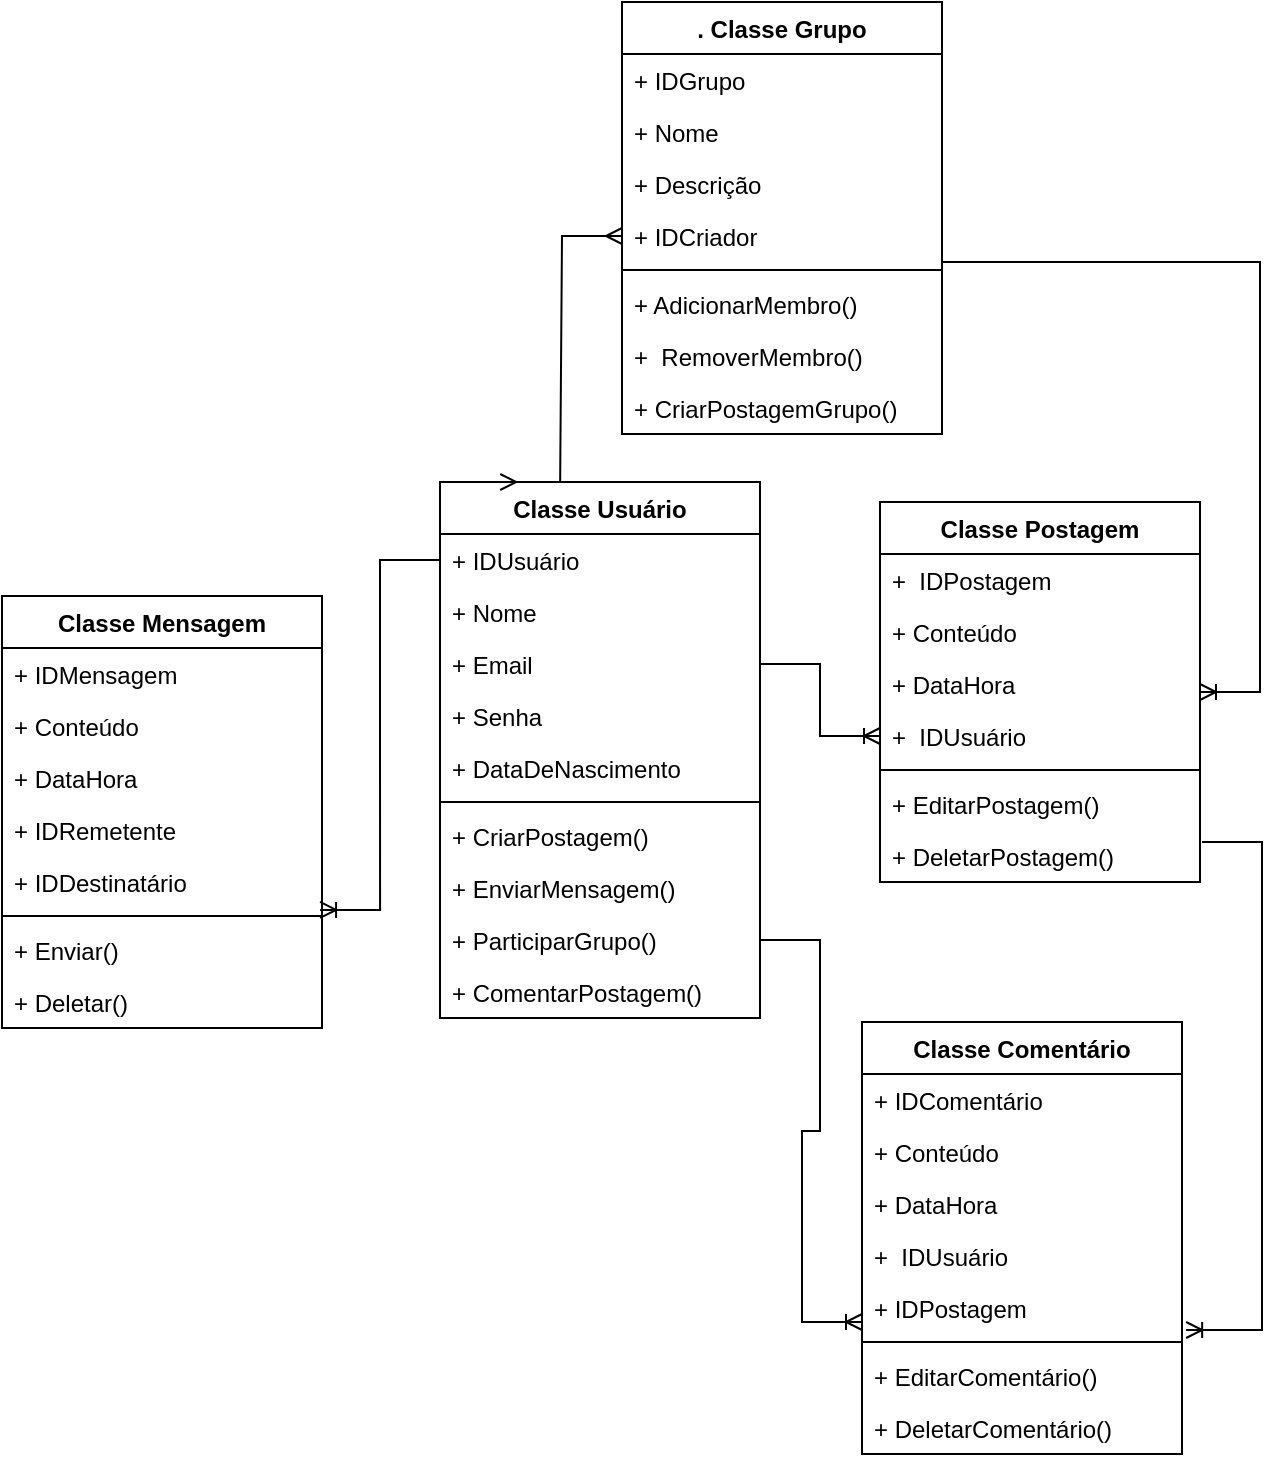 <mxfile version="24.2.0" type="github">
  <diagram name="Página-1" id="EF2kGfhIOe9jyI2xVP_A">
    <mxGraphModel dx="1434" dy="780" grid="1" gridSize="10" guides="1" tooltips="1" connect="1" arrows="1" fold="1" page="1" pageScale="1" pageWidth="827" pageHeight="1169" math="0" shadow="0">
      <root>
        <mxCell id="0" />
        <mxCell id="1" parent="0" />
        <mxCell id="2E2shXVuWT7ywbY4DWaI-1" value="&lt;font style=&quot;vertical-align: inherit;&quot;&gt;&lt;font style=&quot;vertical-align: inherit;&quot;&gt;&lt;font style=&quot;vertical-align: inherit;&quot;&gt;&lt;font style=&quot;vertical-align: inherit;&quot;&gt;&lt;font style=&quot;vertical-align: inherit;&quot;&gt;&lt;font style=&quot;vertical-align: inherit;&quot;&gt;Classe&amp;nbsp;Usuário&lt;/font&gt;&lt;/font&gt;&lt;/font&gt;&lt;/font&gt;&lt;/font&gt;&lt;/font&gt;" style="swimlane;fontStyle=1;align=center;verticalAlign=top;childLayout=stackLayout;horizontal=1;startSize=26;horizontalStack=0;resizeParent=1;resizeParentMax=0;resizeLast=0;collapsible=1;marginBottom=0;whiteSpace=wrap;html=1;" vertex="1" parent="1">
          <mxGeometry x="329" y="420" width="160" height="268" as="geometry" />
        </mxCell>
        <mxCell id="2E2shXVuWT7ywbY4DWaI-5" value="&lt;font style=&quot;vertical-align: inherit;&quot;&gt;&lt;font style=&quot;vertical-align: inherit;&quot;&gt;&lt;font style=&quot;vertical-align: inherit;&quot;&gt;&lt;font style=&quot;vertical-align: inherit;&quot;&gt;&lt;font style=&quot;vertical-align: inherit;&quot;&gt;&lt;font style=&quot;vertical-align: inherit;&quot;&gt;&lt;font style=&quot;vertical-align: inherit;&quot;&gt;&lt;font style=&quot;vertical-align: inherit;&quot;&gt;+ IDUsuário&lt;/font&gt;&lt;/font&gt;&lt;/font&gt;&lt;/font&gt;&lt;/font&gt;&lt;/font&gt;&lt;/font&gt;&lt;/font&gt;" style="text;strokeColor=none;fillColor=none;align=left;verticalAlign=top;spacingLeft=4;spacingRight=4;overflow=hidden;rotatable=0;points=[[0,0.5],[1,0.5]];portConstraint=eastwest;whiteSpace=wrap;html=1;" vertex="1" parent="2E2shXVuWT7ywbY4DWaI-1">
          <mxGeometry y="26" width="160" height="26" as="geometry" />
        </mxCell>
        <mxCell id="2E2shXVuWT7ywbY4DWaI-6" value="&lt;font style=&quot;vertical-align: inherit;&quot;&gt;&lt;font style=&quot;vertical-align: inherit;&quot;&gt;&lt;font style=&quot;vertical-align: inherit;&quot;&gt;&lt;font style=&quot;vertical-align: inherit;&quot;&gt;+ Nome&lt;/font&gt;&lt;/font&gt;&lt;/font&gt;&lt;/font&gt;" style="text;strokeColor=none;fillColor=none;align=left;verticalAlign=top;spacingLeft=4;spacingRight=4;overflow=hidden;rotatable=0;points=[[0,0.5],[1,0.5]];portConstraint=eastwest;whiteSpace=wrap;html=1;" vertex="1" parent="2E2shXVuWT7ywbY4DWaI-1">
          <mxGeometry y="52" width="160" height="26" as="geometry" />
        </mxCell>
        <mxCell id="2E2shXVuWT7ywbY4DWaI-7" value="&lt;font style=&quot;vertical-align: inherit;&quot;&gt;&lt;font style=&quot;vertical-align: inherit;&quot;&gt;+ Email&lt;/font&gt;&lt;/font&gt;" style="text;strokeColor=none;fillColor=none;align=left;verticalAlign=top;spacingLeft=4;spacingRight=4;overflow=hidden;rotatable=0;points=[[0,0.5],[1,0.5]];portConstraint=eastwest;whiteSpace=wrap;html=1;" vertex="1" parent="2E2shXVuWT7ywbY4DWaI-1">
          <mxGeometry y="78" width="160" height="26" as="geometry" />
        </mxCell>
        <mxCell id="2E2shXVuWT7ywbY4DWaI-8" value="&lt;font style=&quot;vertical-align: inherit;&quot;&gt;&lt;font style=&quot;vertical-align: inherit;&quot;&gt;+ Senha&lt;/font&gt;&lt;/font&gt;" style="text;strokeColor=none;fillColor=none;align=left;verticalAlign=top;spacingLeft=4;spacingRight=4;overflow=hidden;rotatable=0;points=[[0,0.5],[1,0.5]];portConstraint=eastwest;whiteSpace=wrap;html=1;" vertex="1" parent="2E2shXVuWT7ywbY4DWaI-1">
          <mxGeometry y="104" width="160" height="26" as="geometry" />
        </mxCell>
        <mxCell id="2E2shXVuWT7ywbY4DWaI-9" value="&lt;font style=&quot;vertical-align: inherit;&quot;&gt;&lt;font style=&quot;vertical-align: inherit;&quot;&gt;+ DataDeNascimento&lt;/font&gt;&lt;/font&gt;" style="text;strokeColor=none;fillColor=none;align=left;verticalAlign=top;spacingLeft=4;spacingRight=4;overflow=hidden;rotatable=0;points=[[0,0.5],[1,0.5]];portConstraint=eastwest;whiteSpace=wrap;html=1;" vertex="1" parent="2E2shXVuWT7ywbY4DWaI-1">
          <mxGeometry y="130" width="160" height="26" as="geometry" />
        </mxCell>
        <mxCell id="2E2shXVuWT7ywbY4DWaI-3" value="" style="line;strokeWidth=1;fillColor=none;align=left;verticalAlign=middle;spacingTop=-1;spacingLeft=3;spacingRight=3;rotatable=0;labelPosition=right;points=[];portConstraint=eastwest;strokeColor=inherit;" vertex="1" parent="2E2shXVuWT7ywbY4DWaI-1">
          <mxGeometry y="156" width="160" height="8" as="geometry" />
        </mxCell>
        <mxCell id="2E2shXVuWT7ywbY4DWaI-4" value="&lt;font style=&quot;vertical-align: inherit;&quot;&gt;&lt;font style=&quot;vertical-align: inherit;&quot;&gt;+ CriarPostagem()&lt;/font&gt;&lt;/font&gt;" style="text;strokeColor=none;fillColor=none;align=left;verticalAlign=top;spacingLeft=4;spacingRight=4;overflow=hidden;rotatable=0;points=[[0,0.5],[1,0.5]];portConstraint=eastwest;whiteSpace=wrap;html=1;" vertex="1" parent="2E2shXVuWT7ywbY4DWaI-1">
          <mxGeometry y="164" width="160" height="26" as="geometry" />
        </mxCell>
        <mxCell id="2E2shXVuWT7ywbY4DWaI-10" value="&lt;font style=&quot;vertical-align: inherit;&quot;&gt;&lt;font style=&quot;vertical-align: inherit;&quot;&gt;+ EnviarMensagem()&lt;/font&gt;&lt;/font&gt;" style="text;strokeColor=none;fillColor=none;align=left;verticalAlign=top;spacingLeft=4;spacingRight=4;overflow=hidden;rotatable=0;points=[[0,0.5],[1,0.5]];portConstraint=eastwest;whiteSpace=wrap;html=1;" vertex="1" parent="2E2shXVuWT7ywbY4DWaI-1">
          <mxGeometry y="190" width="160" height="26" as="geometry" />
        </mxCell>
        <mxCell id="2E2shXVuWT7ywbY4DWaI-12" value="&lt;font style=&quot;vertical-align: inherit;&quot;&gt;&lt;font style=&quot;vertical-align: inherit;&quot;&gt;&lt;font style=&quot;vertical-align: inherit;&quot;&gt;&lt;font style=&quot;vertical-align: inherit;&quot;&gt;+ ParticiparGrupo()&lt;/font&gt;&lt;/font&gt;&lt;/font&gt;&lt;/font&gt;" style="text;strokeColor=none;fillColor=none;align=left;verticalAlign=top;spacingLeft=4;spacingRight=4;overflow=hidden;rotatable=0;points=[[0,0.5],[1,0.5]];portConstraint=eastwest;whiteSpace=wrap;html=1;" vertex="1" parent="2E2shXVuWT7ywbY4DWaI-1">
          <mxGeometry y="216" width="160" height="26" as="geometry" />
        </mxCell>
        <mxCell id="2E2shXVuWT7ywbY4DWaI-13" value="&lt;font style=&quot;vertical-align: inherit;&quot;&gt;&lt;font style=&quot;vertical-align: inherit;&quot;&gt;+ ComentarPostagem()&lt;br/&gt;&lt;/font&gt;&lt;/font&gt;" style="text;strokeColor=none;fillColor=none;align=left;verticalAlign=top;spacingLeft=4;spacingRight=4;overflow=hidden;rotatable=0;points=[[0,0.5],[1,0.5]];portConstraint=eastwest;whiteSpace=wrap;html=1;" vertex="1" parent="2E2shXVuWT7ywbY4DWaI-1">
          <mxGeometry y="242" width="160" height="26" as="geometry" />
        </mxCell>
        <mxCell id="2E2shXVuWT7ywbY4DWaI-14" value="&lt;font style=&quot;vertical-align: inherit;&quot;&gt;&lt;font style=&quot;vertical-align: inherit;&quot;&gt;Classe Postagem&lt;br/&gt;&lt;/font&gt;&lt;/font&gt;" style="swimlane;fontStyle=1;align=center;verticalAlign=top;childLayout=stackLayout;horizontal=1;startSize=26;horizontalStack=0;resizeParent=1;resizeParentMax=0;resizeLast=0;collapsible=1;marginBottom=0;whiteSpace=wrap;html=1;" vertex="1" parent="1">
          <mxGeometry x="549" y="430" width="160" height="190" as="geometry" />
        </mxCell>
        <mxCell id="2E2shXVuWT7ywbY4DWaI-15" value="&lt;font style=&quot;vertical-align: inherit;&quot;&gt;&lt;font style=&quot;vertical-align: inherit;&quot;&gt;+&amp;nbsp; IDPostagem&lt;/font&gt;&lt;/font&gt;" style="text;strokeColor=none;fillColor=none;align=left;verticalAlign=top;spacingLeft=4;spacingRight=4;overflow=hidden;rotatable=0;points=[[0,0.5],[1,0.5]];portConstraint=eastwest;whiteSpace=wrap;html=1;" vertex="1" parent="2E2shXVuWT7ywbY4DWaI-14">
          <mxGeometry y="26" width="160" height="26" as="geometry" />
        </mxCell>
        <mxCell id="2E2shXVuWT7ywbY4DWaI-18" value="&lt;font style=&quot;vertical-align: inherit;&quot;&gt;&lt;font style=&quot;vertical-align: inherit;&quot;&gt;+ Conteúdo&lt;/font&gt;&lt;/font&gt;" style="text;strokeColor=none;fillColor=none;align=left;verticalAlign=top;spacingLeft=4;spacingRight=4;overflow=hidden;rotatable=0;points=[[0,0.5],[1,0.5]];portConstraint=eastwest;whiteSpace=wrap;html=1;" vertex="1" parent="2E2shXVuWT7ywbY4DWaI-14">
          <mxGeometry y="52" width="160" height="26" as="geometry" />
        </mxCell>
        <mxCell id="2E2shXVuWT7ywbY4DWaI-19" value="&lt;font style=&quot;vertical-align: inherit;&quot;&gt;&lt;font style=&quot;vertical-align: inherit;&quot;&gt;+ DataHora&lt;/font&gt;&lt;/font&gt;" style="text;strokeColor=none;fillColor=none;align=left;verticalAlign=top;spacingLeft=4;spacingRight=4;overflow=hidden;rotatable=0;points=[[0,0.5],[1,0.5]];portConstraint=eastwest;whiteSpace=wrap;html=1;" vertex="1" parent="2E2shXVuWT7ywbY4DWaI-14">
          <mxGeometry y="78" width="160" height="26" as="geometry" />
        </mxCell>
        <mxCell id="2E2shXVuWT7ywbY4DWaI-20" value="&lt;font style=&quot;vertical-align: inherit;&quot;&gt;&lt;font style=&quot;vertical-align: inherit;&quot;&gt;+&amp;nbsp; IDUsuário&lt;br/&gt;&lt;/font&gt;&lt;/font&gt;" style="text;strokeColor=none;fillColor=none;align=left;verticalAlign=top;spacingLeft=4;spacingRight=4;overflow=hidden;rotatable=0;points=[[0,0.5],[1,0.5]];portConstraint=eastwest;whiteSpace=wrap;html=1;" vertex="1" parent="2E2shXVuWT7ywbY4DWaI-14">
          <mxGeometry y="104" width="160" height="26" as="geometry" />
        </mxCell>
        <mxCell id="2E2shXVuWT7ywbY4DWaI-16" value="" style="line;strokeWidth=1;fillColor=none;align=left;verticalAlign=middle;spacingTop=-1;spacingLeft=3;spacingRight=3;rotatable=0;labelPosition=right;points=[];portConstraint=eastwest;strokeColor=inherit;" vertex="1" parent="2E2shXVuWT7ywbY4DWaI-14">
          <mxGeometry y="130" width="160" height="8" as="geometry" />
        </mxCell>
        <mxCell id="2E2shXVuWT7ywbY4DWaI-21" value="&lt;font style=&quot;vertical-align: inherit;&quot;&gt;&lt;font style=&quot;vertical-align: inherit;&quot;&gt;+ EditarPostagem()&lt;/font&gt;&lt;/font&gt;" style="text;strokeColor=none;fillColor=none;align=left;verticalAlign=top;spacingLeft=4;spacingRight=4;overflow=hidden;rotatable=0;points=[[0,0.5],[1,0.5]];portConstraint=eastwest;whiteSpace=wrap;html=1;" vertex="1" parent="2E2shXVuWT7ywbY4DWaI-14">
          <mxGeometry y="138" width="160" height="26" as="geometry" />
        </mxCell>
        <mxCell id="2E2shXVuWT7ywbY4DWaI-17" value="&lt;font style=&quot;vertical-align: inherit;&quot;&gt;&lt;font style=&quot;vertical-align: inherit;&quot;&gt;+ DeletarPostagem()&lt;/font&gt;&lt;/font&gt;" style="text;strokeColor=none;fillColor=none;align=left;verticalAlign=top;spacingLeft=4;spacingRight=4;overflow=hidden;rotatable=0;points=[[0,0.5],[1,0.5]];portConstraint=eastwest;whiteSpace=wrap;html=1;" vertex="1" parent="2E2shXVuWT7ywbY4DWaI-14">
          <mxGeometry y="164" width="160" height="26" as="geometry" />
        </mxCell>
        <mxCell id="2E2shXVuWT7ywbY4DWaI-22" value="&lt;font style=&quot;vertical-align: inherit;&quot;&gt;&lt;font style=&quot;vertical-align: inherit;&quot;&gt;Classe Comentário&lt;/font&gt;&lt;/font&gt;" style="swimlane;fontStyle=1;align=center;verticalAlign=top;childLayout=stackLayout;horizontal=1;startSize=26;horizontalStack=0;resizeParent=1;resizeParentMax=0;resizeLast=0;collapsible=1;marginBottom=0;whiteSpace=wrap;html=1;" vertex="1" parent="1">
          <mxGeometry x="540" y="690" width="160" height="216" as="geometry" />
        </mxCell>
        <mxCell id="2E2shXVuWT7ywbY4DWaI-23" value="&lt;font style=&quot;vertical-align: inherit;&quot;&gt;&lt;font style=&quot;vertical-align: inherit;&quot;&gt;+&amp;nbsp;IDComentário&lt;/font&gt;&lt;/font&gt;" style="text;strokeColor=none;fillColor=none;align=left;verticalAlign=top;spacingLeft=4;spacingRight=4;overflow=hidden;rotatable=0;points=[[0,0.5],[1,0.5]];portConstraint=eastwest;whiteSpace=wrap;html=1;" vertex="1" parent="2E2shXVuWT7ywbY4DWaI-22">
          <mxGeometry y="26" width="160" height="26" as="geometry" />
        </mxCell>
        <mxCell id="2E2shXVuWT7ywbY4DWaI-26" value="&lt;font style=&quot;vertical-align: inherit;&quot;&gt;&lt;font style=&quot;vertical-align: inherit;&quot;&gt;+ Conteúdo&lt;/font&gt;&lt;/font&gt;" style="text;strokeColor=none;fillColor=none;align=left;verticalAlign=top;spacingLeft=4;spacingRight=4;overflow=hidden;rotatable=0;points=[[0,0.5],[1,0.5]];portConstraint=eastwest;whiteSpace=wrap;html=1;" vertex="1" parent="2E2shXVuWT7ywbY4DWaI-22">
          <mxGeometry y="52" width="160" height="26" as="geometry" />
        </mxCell>
        <mxCell id="2E2shXVuWT7ywbY4DWaI-27" value="&lt;font style=&quot;vertical-align: inherit;&quot;&gt;&lt;font style=&quot;vertical-align: inherit;&quot;&gt;+ DataHora&lt;/font&gt;&lt;/font&gt;" style="text;strokeColor=none;fillColor=none;align=left;verticalAlign=top;spacingLeft=4;spacingRight=4;overflow=hidden;rotatable=0;points=[[0,0.5],[1,0.5]];portConstraint=eastwest;whiteSpace=wrap;html=1;" vertex="1" parent="2E2shXVuWT7ywbY4DWaI-22">
          <mxGeometry y="78" width="160" height="26" as="geometry" />
        </mxCell>
        <mxCell id="2E2shXVuWT7ywbY4DWaI-28" value="&lt;font style=&quot;vertical-align: inherit;&quot;&gt;&lt;font style=&quot;vertical-align: inherit;&quot;&gt;+&amp;nbsp; IDUsuário&lt;/font&gt;&lt;/font&gt;" style="text;strokeColor=none;fillColor=none;align=left;verticalAlign=top;spacingLeft=4;spacingRight=4;overflow=hidden;rotatable=0;points=[[0,0.5],[1,0.5]];portConstraint=eastwest;whiteSpace=wrap;html=1;" vertex="1" parent="2E2shXVuWT7ywbY4DWaI-22">
          <mxGeometry y="104" width="160" height="26" as="geometry" />
        </mxCell>
        <mxCell id="2E2shXVuWT7ywbY4DWaI-29" value="&lt;font style=&quot;vertical-align: inherit;&quot;&gt;&lt;font style=&quot;vertical-align: inherit;&quot;&gt;+&amp;nbsp;IDPostagem&lt;br/&gt;&lt;/font&gt;&lt;/font&gt;" style="text;strokeColor=none;fillColor=none;align=left;verticalAlign=top;spacingLeft=4;spacingRight=4;overflow=hidden;rotatable=0;points=[[0,0.5],[1,0.5]];portConstraint=eastwest;whiteSpace=wrap;html=1;" vertex="1" parent="2E2shXVuWT7ywbY4DWaI-22">
          <mxGeometry y="130" width="160" height="26" as="geometry" />
        </mxCell>
        <mxCell id="2E2shXVuWT7ywbY4DWaI-24" value="" style="line;strokeWidth=1;fillColor=none;align=left;verticalAlign=middle;spacingTop=-1;spacingLeft=3;spacingRight=3;rotatable=0;labelPosition=right;points=[];portConstraint=eastwest;strokeColor=inherit;" vertex="1" parent="2E2shXVuWT7ywbY4DWaI-22">
          <mxGeometry y="156" width="160" height="8" as="geometry" />
        </mxCell>
        <mxCell id="2E2shXVuWT7ywbY4DWaI-25" value="&lt;font style=&quot;vertical-align: inherit;&quot;&gt;&lt;font style=&quot;vertical-align: inherit;&quot;&gt;+ EditarComentário()&lt;/font&gt;&lt;/font&gt;" style="text;strokeColor=none;fillColor=none;align=left;verticalAlign=top;spacingLeft=4;spacingRight=4;overflow=hidden;rotatable=0;points=[[0,0.5],[1,0.5]];portConstraint=eastwest;whiteSpace=wrap;html=1;" vertex="1" parent="2E2shXVuWT7ywbY4DWaI-22">
          <mxGeometry y="164" width="160" height="26" as="geometry" />
        </mxCell>
        <mxCell id="2E2shXVuWT7ywbY4DWaI-30" value="&lt;font style=&quot;vertical-align: inherit;&quot;&gt;&lt;font style=&quot;vertical-align: inherit;&quot;&gt;+ DeletarComentário()&lt;/font&gt;&lt;/font&gt;" style="text;strokeColor=none;fillColor=none;align=left;verticalAlign=top;spacingLeft=4;spacingRight=4;overflow=hidden;rotatable=0;points=[[0,0.5],[1,0.5]];portConstraint=eastwest;whiteSpace=wrap;html=1;" vertex="1" parent="2E2shXVuWT7ywbY4DWaI-22">
          <mxGeometry y="190" width="160" height="26" as="geometry" />
        </mxCell>
        <mxCell id="2E2shXVuWT7ywbY4DWaI-31" value="&lt;font style=&quot;vertical-align: inherit;&quot;&gt;&lt;font style=&quot;vertical-align: inherit;&quot;&gt;. Classe Grupo&lt;br/&gt;&lt;/font&gt;&lt;/font&gt;" style="swimlane;fontStyle=1;align=center;verticalAlign=top;childLayout=stackLayout;horizontal=1;startSize=26;horizontalStack=0;resizeParent=1;resizeParentMax=0;resizeLast=0;collapsible=1;marginBottom=0;whiteSpace=wrap;html=1;" vertex="1" parent="1">
          <mxGeometry x="420" y="180" width="160" height="216" as="geometry" />
        </mxCell>
        <mxCell id="2E2shXVuWT7ywbY4DWaI-36" value="&lt;font style=&quot;vertical-align: inherit;&quot;&gt;&lt;font style=&quot;vertical-align: inherit;&quot;&gt;+&amp;nbsp;IDGrupo&lt;/font&gt;&lt;/font&gt;" style="text;strokeColor=none;fillColor=none;align=left;verticalAlign=top;spacingLeft=4;spacingRight=4;overflow=hidden;rotatable=0;points=[[0,0.5],[1,0.5]];portConstraint=eastwest;whiteSpace=wrap;html=1;" vertex="1" parent="2E2shXVuWT7ywbY4DWaI-31">
          <mxGeometry y="26" width="160" height="26" as="geometry" />
        </mxCell>
        <mxCell id="2E2shXVuWT7ywbY4DWaI-37" value="&lt;font style=&quot;vertical-align: inherit;&quot;&gt;&lt;font style=&quot;vertical-align: inherit;&quot;&gt;+ Nome&lt;/font&gt;&lt;/font&gt;" style="text;strokeColor=none;fillColor=none;align=left;verticalAlign=top;spacingLeft=4;spacingRight=4;overflow=hidden;rotatable=0;points=[[0,0.5],[1,0.5]];portConstraint=eastwest;whiteSpace=wrap;html=1;" vertex="1" parent="2E2shXVuWT7ywbY4DWaI-31">
          <mxGeometry y="52" width="160" height="26" as="geometry" />
        </mxCell>
        <mxCell id="2E2shXVuWT7ywbY4DWaI-35" value="&lt;font style=&quot;vertical-align: inherit;&quot;&gt;&lt;font style=&quot;vertical-align: inherit;&quot;&gt;+ Descrição&lt;/font&gt;&lt;/font&gt;" style="text;strokeColor=none;fillColor=none;align=left;verticalAlign=top;spacingLeft=4;spacingRight=4;overflow=hidden;rotatable=0;points=[[0,0.5],[1,0.5]];portConstraint=eastwest;whiteSpace=wrap;html=1;" vertex="1" parent="2E2shXVuWT7ywbY4DWaI-31">
          <mxGeometry y="78" width="160" height="26" as="geometry" />
        </mxCell>
        <mxCell id="2E2shXVuWT7ywbY4DWaI-32" value="&lt;font style=&quot;vertical-align: inherit;&quot;&gt;&lt;font style=&quot;vertical-align: inherit;&quot;&gt;+&amp;nbsp;IDCriador&lt;/font&gt;&lt;/font&gt;" style="text;strokeColor=none;fillColor=none;align=left;verticalAlign=top;spacingLeft=4;spacingRight=4;overflow=hidden;rotatable=0;points=[[0,0.5],[1,0.5]];portConstraint=eastwest;whiteSpace=wrap;html=1;" vertex="1" parent="2E2shXVuWT7ywbY4DWaI-31">
          <mxGeometry y="104" width="160" height="26" as="geometry" />
        </mxCell>
        <mxCell id="2E2shXVuWT7ywbY4DWaI-33" value="" style="line;strokeWidth=1;fillColor=none;align=left;verticalAlign=middle;spacingTop=-1;spacingLeft=3;spacingRight=3;rotatable=0;labelPosition=right;points=[];portConstraint=eastwest;strokeColor=inherit;" vertex="1" parent="2E2shXVuWT7ywbY4DWaI-31">
          <mxGeometry y="130" width="160" height="8" as="geometry" />
        </mxCell>
        <mxCell id="2E2shXVuWT7ywbY4DWaI-34" value="&lt;font style=&quot;vertical-align: inherit;&quot;&gt;&lt;font style=&quot;vertical-align: inherit;&quot;&gt;+ AdicionarMembro()&lt;/font&gt;&lt;/font&gt;" style="text;strokeColor=none;fillColor=none;align=left;verticalAlign=top;spacingLeft=4;spacingRight=4;overflow=hidden;rotatable=0;points=[[0,0.5],[1,0.5]];portConstraint=eastwest;whiteSpace=wrap;html=1;" vertex="1" parent="2E2shXVuWT7ywbY4DWaI-31">
          <mxGeometry y="138" width="160" height="26" as="geometry" />
        </mxCell>
        <mxCell id="2E2shXVuWT7ywbY4DWaI-38" value="&lt;font style=&quot;vertical-align: inherit;&quot;&gt;&lt;font style=&quot;vertical-align: inherit;&quot;&gt;+&amp;nbsp; RemoverMembro()&lt;/font&gt;&lt;/font&gt;" style="text;strokeColor=none;fillColor=none;align=left;verticalAlign=top;spacingLeft=4;spacingRight=4;overflow=hidden;rotatable=0;points=[[0,0.5],[1,0.5]];portConstraint=eastwest;whiteSpace=wrap;html=1;" vertex="1" parent="2E2shXVuWT7ywbY4DWaI-31">
          <mxGeometry y="164" width="160" height="26" as="geometry" />
        </mxCell>
        <mxCell id="2E2shXVuWT7ywbY4DWaI-39" value="&lt;font style=&quot;vertical-align: inherit;&quot;&gt;&lt;font style=&quot;vertical-align: inherit;&quot;&gt;+ CriarPostagemGrupo()&lt;/font&gt;&lt;/font&gt;" style="text;strokeColor=none;fillColor=none;align=left;verticalAlign=top;spacingLeft=4;spacingRight=4;overflow=hidden;rotatable=0;points=[[0,0.5],[1,0.5]];portConstraint=eastwest;whiteSpace=wrap;html=1;" vertex="1" parent="2E2shXVuWT7ywbY4DWaI-31">
          <mxGeometry y="190" width="160" height="26" as="geometry" />
        </mxCell>
        <mxCell id="2E2shXVuWT7ywbY4DWaI-40" value="&lt;font style=&quot;vertical-align: inherit;&quot;&gt;&lt;font style=&quot;vertical-align: inherit;&quot;&gt;Classe Mensagem&lt;/font&gt;&lt;/font&gt;" style="swimlane;fontStyle=1;align=center;verticalAlign=top;childLayout=stackLayout;horizontal=1;startSize=26;horizontalStack=0;resizeParent=1;resizeParentMax=0;resizeLast=0;collapsible=1;marginBottom=0;whiteSpace=wrap;html=1;" vertex="1" parent="1">
          <mxGeometry x="110" y="477" width="160" height="216" as="geometry" />
        </mxCell>
        <mxCell id="2E2shXVuWT7ywbY4DWaI-41" value="&lt;font style=&quot;vertical-align: inherit;&quot;&gt;&lt;font style=&quot;vertical-align: inherit;&quot;&gt;+&amp;nbsp;IDMensagem&lt;/font&gt;&lt;/font&gt;" style="text;strokeColor=none;fillColor=none;align=left;verticalAlign=top;spacingLeft=4;spacingRight=4;overflow=hidden;rotatable=0;points=[[0,0.5],[1,0.5]];portConstraint=eastwest;whiteSpace=wrap;html=1;" vertex="1" parent="2E2shXVuWT7ywbY4DWaI-40">
          <mxGeometry y="26" width="160" height="26" as="geometry" />
        </mxCell>
        <mxCell id="2E2shXVuWT7ywbY4DWaI-44" value="&lt;font style=&quot;vertical-align: inherit;&quot;&gt;&lt;font style=&quot;vertical-align: inherit;&quot;&gt;+ Conteúdo&lt;/font&gt;&lt;/font&gt;" style="text;strokeColor=none;fillColor=none;align=left;verticalAlign=top;spacingLeft=4;spacingRight=4;overflow=hidden;rotatable=0;points=[[0,0.5],[1,0.5]];portConstraint=eastwest;whiteSpace=wrap;html=1;" vertex="1" parent="2E2shXVuWT7ywbY4DWaI-40">
          <mxGeometry y="52" width="160" height="26" as="geometry" />
        </mxCell>
        <mxCell id="2E2shXVuWT7ywbY4DWaI-45" value="&lt;font style=&quot;vertical-align: inherit;&quot;&gt;&lt;font style=&quot;vertical-align: inherit;&quot;&gt;+ DataHora&lt;/font&gt;&lt;/font&gt;" style="text;strokeColor=none;fillColor=none;align=left;verticalAlign=top;spacingLeft=4;spacingRight=4;overflow=hidden;rotatable=0;points=[[0,0.5],[1,0.5]];portConstraint=eastwest;whiteSpace=wrap;html=1;" vertex="1" parent="2E2shXVuWT7ywbY4DWaI-40">
          <mxGeometry y="78" width="160" height="26" as="geometry" />
        </mxCell>
        <mxCell id="2E2shXVuWT7ywbY4DWaI-46" value="&lt;font style=&quot;vertical-align: inherit;&quot;&gt;&lt;font style=&quot;vertical-align: inherit;&quot;&gt;+&amp;nbsp;IDRemetente&lt;/font&gt;&lt;/font&gt;" style="text;strokeColor=none;fillColor=none;align=left;verticalAlign=top;spacingLeft=4;spacingRight=4;overflow=hidden;rotatable=0;points=[[0,0.5],[1,0.5]];portConstraint=eastwest;whiteSpace=wrap;html=1;" vertex="1" parent="2E2shXVuWT7ywbY4DWaI-40">
          <mxGeometry y="104" width="160" height="26" as="geometry" />
        </mxCell>
        <mxCell id="2E2shXVuWT7ywbY4DWaI-47" value="&lt;font style=&quot;vertical-align: inherit;&quot;&gt;&lt;font style=&quot;vertical-align: inherit;&quot;&gt;+&amp;nbsp;IDDestinatário&lt;/font&gt;&lt;/font&gt;" style="text;strokeColor=none;fillColor=none;align=left;verticalAlign=top;spacingLeft=4;spacingRight=4;overflow=hidden;rotatable=0;points=[[0,0.5],[1,0.5]];portConstraint=eastwest;whiteSpace=wrap;html=1;" vertex="1" parent="2E2shXVuWT7ywbY4DWaI-40">
          <mxGeometry y="130" width="160" height="26" as="geometry" />
        </mxCell>
        <mxCell id="2E2shXVuWT7ywbY4DWaI-42" value="" style="line;strokeWidth=1;fillColor=none;align=left;verticalAlign=middle;spacingTop=-1;spacingLeft=3;spacingRight=3;rotatable=0;labelPosition=right;points=[];portConstraint=eastwest;strokeColor=inherit;" vertex="1" parent="2E2shXVuWT7ywbY4DWaI-40">
          <mxGeometry y="156" width="160" height="8" as="geometry" />
        </mxCell>
        <mxCell id="2E2shXVuWT7ywbY4DWaI-48" value="&lt;font style=&quot;vertical-align: inherit;&quot;&gt;&lt;font style=&quot;vertical-align: inherit;&quot;&gt;+ Enviar()&lt;/font&gt;&lt;/font&gt;" style="text;strokeColor=none;fillColor=none;align=left;verticalAlign=top;spacingLeft=4;spacingRight=4;overflow=hidden;rotatable=0;points=[[0,0.5],[1,0.5]];portConstraint=eastwest;whiteSpace=wrap;html=1;" vertex="1" parent="2E2shXVuWT7ywbY4DWaI-40">
          <mxGeometry y="164" width="160" height="26" as="geometry" />
        </mxCell>
        <mxCell id="2E2shXVuWT7ywbY4DWaI-43" value="&lt;font style=&quot;vertical-align: inherit;&quot;&gt;&lt;font style=&quot;vertical-align: inherit;&quot;&gt;+ Deletar()&lt;br/&gt;&lt;/font&gt;&lt;/font&gt;" style="text;strokeColor=none;fillColor=none;align=left;verticalAlign=top;spacingLeft=4;spacingRight=4;overflow=hidden;rotatable=0;points=[[0,0.5],[1,0.5]];portConstraint=eastwest;whiteSpace=wrap;html=1;" vertex="1" parent="2E2shXVuWT7ywbY4DWaI-40">
          <mxGeometry y="190" width="160" height="26" as="geometry" />
        </mxCell>
        <mxCell id="2E2shXVuWT7ywbY4DWaI-50" value="" style="edgeStyle=entityRelationEdgeStyle;fontSize=12;html=1;endArrow=ERoneToMany;rounded=0;exitX=1;exitY=0.5;exitDx=0;exitDy=0;entryX=0;entryY=0.5;entryDx=0;entryDy=0;" edge="1" parent="1" source="2E2shXVuWT7ywbY4DWaI-7" target="2E2shXVuWT7ywbY4DWaI-20">
          <mxGeometry width="100" height="100" relative="1" as="geometry">
            <mxPoint x="419" y="690" as="sourcePoint" />
            <mxPoint x="519" y="590" as="targetPoint" />
          </mxGeometry>
        </mxCell>
        <mxCell id="2E2shXVuWT7ywbY4DWaI-58" value="" style="edgeStyle=entityRelationEdgeStyle;fontSize=12;html=1;endArrow=ERmany;startArrow=ERmany;rounded=0;entryX=0.188;entryY=0;entryDx=0;entryDy=0;exitX=0;exitY=0.5;exitDx=0;exitDy=0;entryPerimeter=0;" edge="1" parent="1" source="2E2shXVuWT7ywbY4DWaI-32" target="2E2shXVuWT7ywbY4DWaI-1">
          <mxGeometry width="100" height="100" relative="1" as="geometry">
            <mxPoint x="79" y="1010" as="sourcePoint" />
            <mxPoint x="179" y="910" as="targetPoint" />
          </mxGeometry>
        </mxCell>
        <mxCell id="2E2shXVuWT7ywbY4DWaI-60" value="" style="edgeStyle=entityRelationEdgeStyle;fontSize=12;html=1;endArrow=ERoneToMany;rounded=0;exitX=0;exitY=0.5;exitDx=0;exitDy=0;entryX=0.994;entryY=1.038;entryDx=0;entryDy=0;entryPerimeter=0;" edge="1" parent="1" source="2E2shXVuWT7ywbY4DWaI-5" target="2E2shXVuWT7ywbY4DWaI-47">
          <mxGeometry width="100" height="100" relative="1" as="geometry">
            <mxPoint x="160" y="420" as="sourcePoint" />
            <mxPoint x="260" y="320" as="targetPoint" />
          </mxGeometry>
        </mxCell>
        <mxCell id="2E2shXVuWT7ywbY4DWaI-62" value="" style="edgeStyle=entityRelationEdgeStyle;fontSize=12;html=1;endArrow=ERoneToMany;rounded=0;" edge="1" parent="1" target="2E2shXVuWT7ywbY4DWaI-14">
          <mxGeometry width="100" height="100" relative="1" as="geometry">
            <mxPoint x="580" y="310" as="sourcePoint" />
            <mxPoint x="830" y="500" as="targetPoint" />
          </mxGeometry>
        </mxCell>
        <mxCell id="2E2shXVuWT7ywbY4DWaI-63" value="" style="edgeStyle=entityRelationEdgeStyle;fontSize=12;html=1;endArrow=ERoneToMany;rounded=0;exitX=1;exitY=0.5;exitDx=0;exitDy=0;" edge="1" parent="1" source="2E2shXVuWT7ywbY4DWaI-12">
          <mxGeometry width="100" height="100" relative="1" as="geometry">
            <mxPoint x="490" y="660" as="sourcePoint" />
            <mxPoint x="540" y="840" as="targetPoint" />
            <Array as="points">
              <mxPoint x="519" y="760" />
            </Array>
          </mxGeometry>
        </mxCell>
        <mxCell id="2E2shXVuWT7ywbY4DWaI-64" value="" style="edgeStyle=entityRelationEdgeStyle;fontSize=12;html=1;endArrow=ERoneToMany;rounded=0;entryX=1.013;entryY=0.923;entryDx=0;entryDy=0;entryPerimeter=0;" edge="1" parent="1" target="2E2shXVuWT7ywbY4DWaI-29">
          <mxGeometry width="100" height="100" relative="1" as="geometry">
            <mxPoint x="710" y="600" as="sourcePoint" />
            <mxPoint x="820" y="670" as="targetPoint" />
          </mxGeometry>
        </mxCell>
      </root>
    </mxGraphModel>
  </diagram>
</mxfile>
